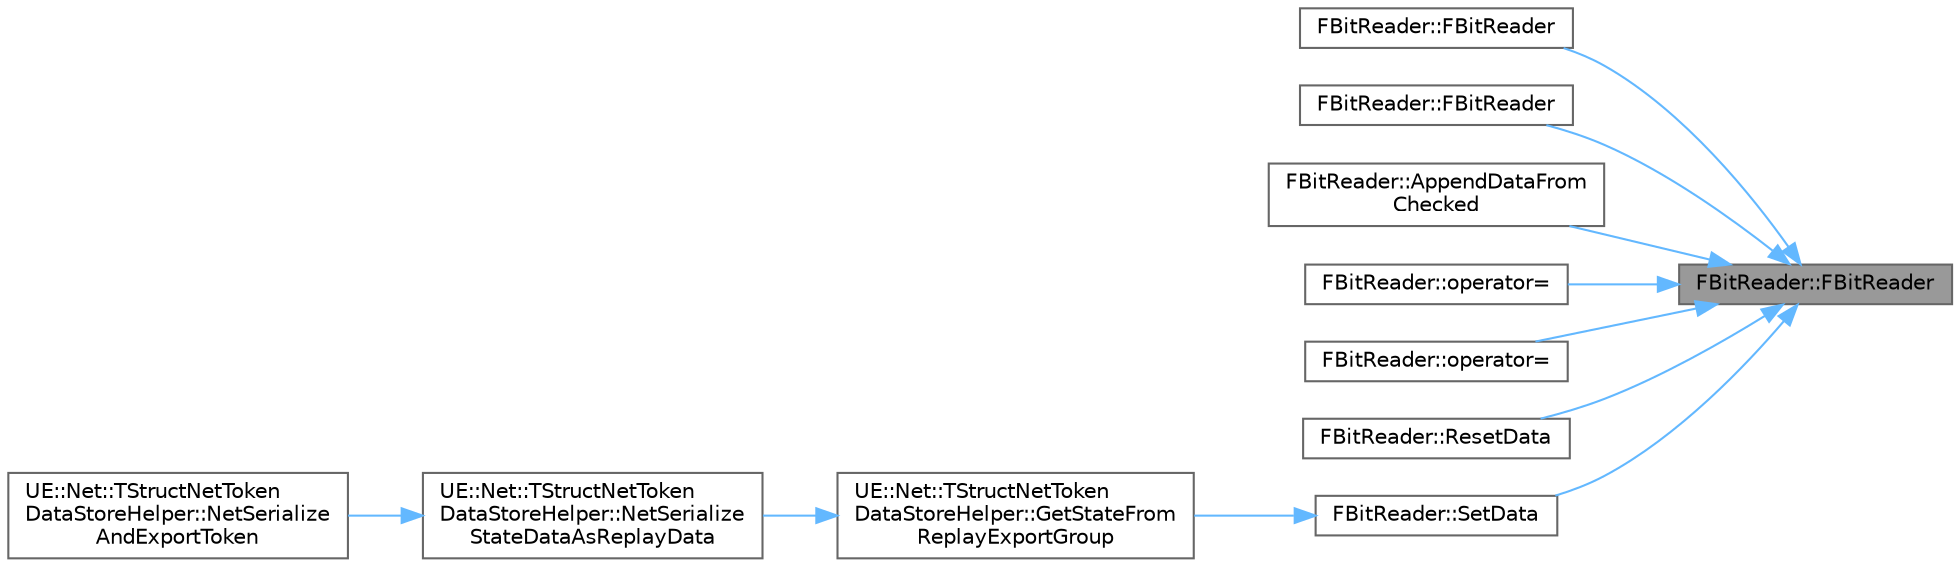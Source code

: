 digraph "FBitReader::FBitReader"
{
 // INTERACTIVE_SVG=YES
 // LATEX_PDF_SIZE
  bgcolor="transparent";
  edge [fontname=Helvetica,fontsize=10,labelfontname=Helvetica,labelfontsize=10];
  node [fontname=Helvetica,fontsize=10,shape=box,height=0.2,width=0.4];
  rankdir="RL";
  Node1 [id="Node000001",label="FBitReader::FBitReader",height=0.2,width=0.4,color="gray40", fillcolor="grey60", style="filled", fontcolor="black",tooltip=" "];
  Node1 -> Node2 [id="edge1_Node000001_Node000002",dir="back",color="steelblue1",style="solid",tooltip=" "];
  Node2 [id="Node000002",label="FBitReader::FBitReader",height=0.2,width=0.4,color="grey40", fillcolor="white", style="filled",URL="$d8/d4a/structFBitReader.html#a7c826a95baf90d052a0ff361dcd8ce25",tooltip=" "];
  Node1 -> Node3 [id="edge2_Node000001_Node000003",dir="back",color="steelblue1",style="solid",tooltip=" "];
  Node3 [id="Node000003",label="FBitReader::FBitReader",height=0.2,width=0.4,color="grey40", fillcolor="white", style="filled",URL="$d8/d4a/structFBitReader.html#abd4f5928005bbb9478dd1e3af390193c",tooltip=" "];
  Node1 -> Node4 [id="edge3_Node000001_Node000004",dir="back",color="steelblue1",style="solid",tooltip=" "];
  Node4 [id="Node000004",label="FBitReader::AppendDataFrom\lChecked",height=0.2,width=0.4,color="grey40", fillcolor="white", style="filled",URL="$d8/d4a/structFBitReader.html#af052680c709d3451ec7bd23832d45b31",tooltip=" "];
  Node1 -> Node5 [id="edge4_Node000001_Node000005",dir="back",color="steelblue1",style="solid",tooltip=" "];
  Node5 [id="Node000005",label="FBitReader::operator=",height=0.2,width=0.4,color="grey40", fillcolor="white", style="filled",URL="$d8/d4a/structFBitReader.html#a5e1ab7805fc8261375942b49366f1773",tooltip=" "];
  Node1 -> Node6 [id="edge5_Node000001_Node000006",dir="back",color="steelblue1",style="solid",tooltip=" "];
  Node6 [id="Node000006",label="FBitReader::operator=",height=0.2,width=0.4,color="grey40", fillcolor="white", style="filled",URL="$d8/d4a/structFBitReader.html#ad1e8a512522b61ffedc1500160fbfc30",tooltip=" "];
  Node1 -> Node7 [id="edge6_Node000001_Node000007",dir="back",color="steelblue1",style="solid",tooltip=" "];
  Node7 [id="Node000007",label="FBitReader::ResetData",height=0.2,width=0.4,color="grey40", fillcolor="white", style="filled",URL="$d8/d4a/structFBitReader.html#a18ce7fee66ab31679ef5f50c085f9462",tooltip="Equivalent to SetData (reset position, copy from Src into internal buffer), but uses Reset not Empty ..."];
  Node1 -> Node8 [id="edge7_Node000001_Node000008",dir="back",color="steelblue1",style="solid",tooltip=" "];
  Node8 [id="Node000008",label="FBitReader::SetData",height=0.2,width=0.4,color="grey40", fillcolor="white", style="filled",URL="$d8/d4a/structFBitReader.html#a62df0ead4199246e889a15e51a21ef93",tooltip=" "];
  Node8 -> Node9 [id="edge8_Node000008_Node000009",dir="back",color="steelblue1",style="solid",tooltip=" "];
  Node9 [id="Node000009",label="UE::Net::TStructNetToken\lDataStoreHelper::GetStateFrom\lReplayExportGroup",height=0.2,width=0.4,color="grey40", fillcolor="white", style="filled",URL="$d0/ddd/classUE_1_1Net_1_1TStructNetTokenDataStoreHelper.html#a9a419673d3f758679e8c89403d4fe752",tooltip=" "];
  Node9 -> Node10 [id="edge9_Node000009_Node000010",dir="back",color="steelblue1",style="solid",tooltip=" "];
  Node10 [id="Node000010",label="UE::Net::TStructNetToken\lDataStoreHelper::NetSerialize\lStateDataAsReplayData",height=0.2,width=0.4,color="grey40", fillcolor="white", style="filled",URL="$d0/ddd/classUE_1_1Net_1_1TStructNetTokenDataStoreHelper.html#af9752d58505cd7f7b76564b72d40c900",tooltip=" "];
  Node10 -> Node11 [id="edge10_Node000010_Node000011",dir="back",color="steelblue1",style="solid",tooltip=" "];
  Node11 [id="Node000011",label="UE::Net::TStructNetToken\lDataStoreHelper::NetSerialize\lAndExportToken",height=0.2,width=0.4,color="grey40", fillcolor="white", style="filled",URL="$d0/ddd/classUE_1_1Net_1_1TStructNetTokenDataStoreHelper.html#aa2ef940c08d21126718da77b86253e1e",tooltip=" "];
}
